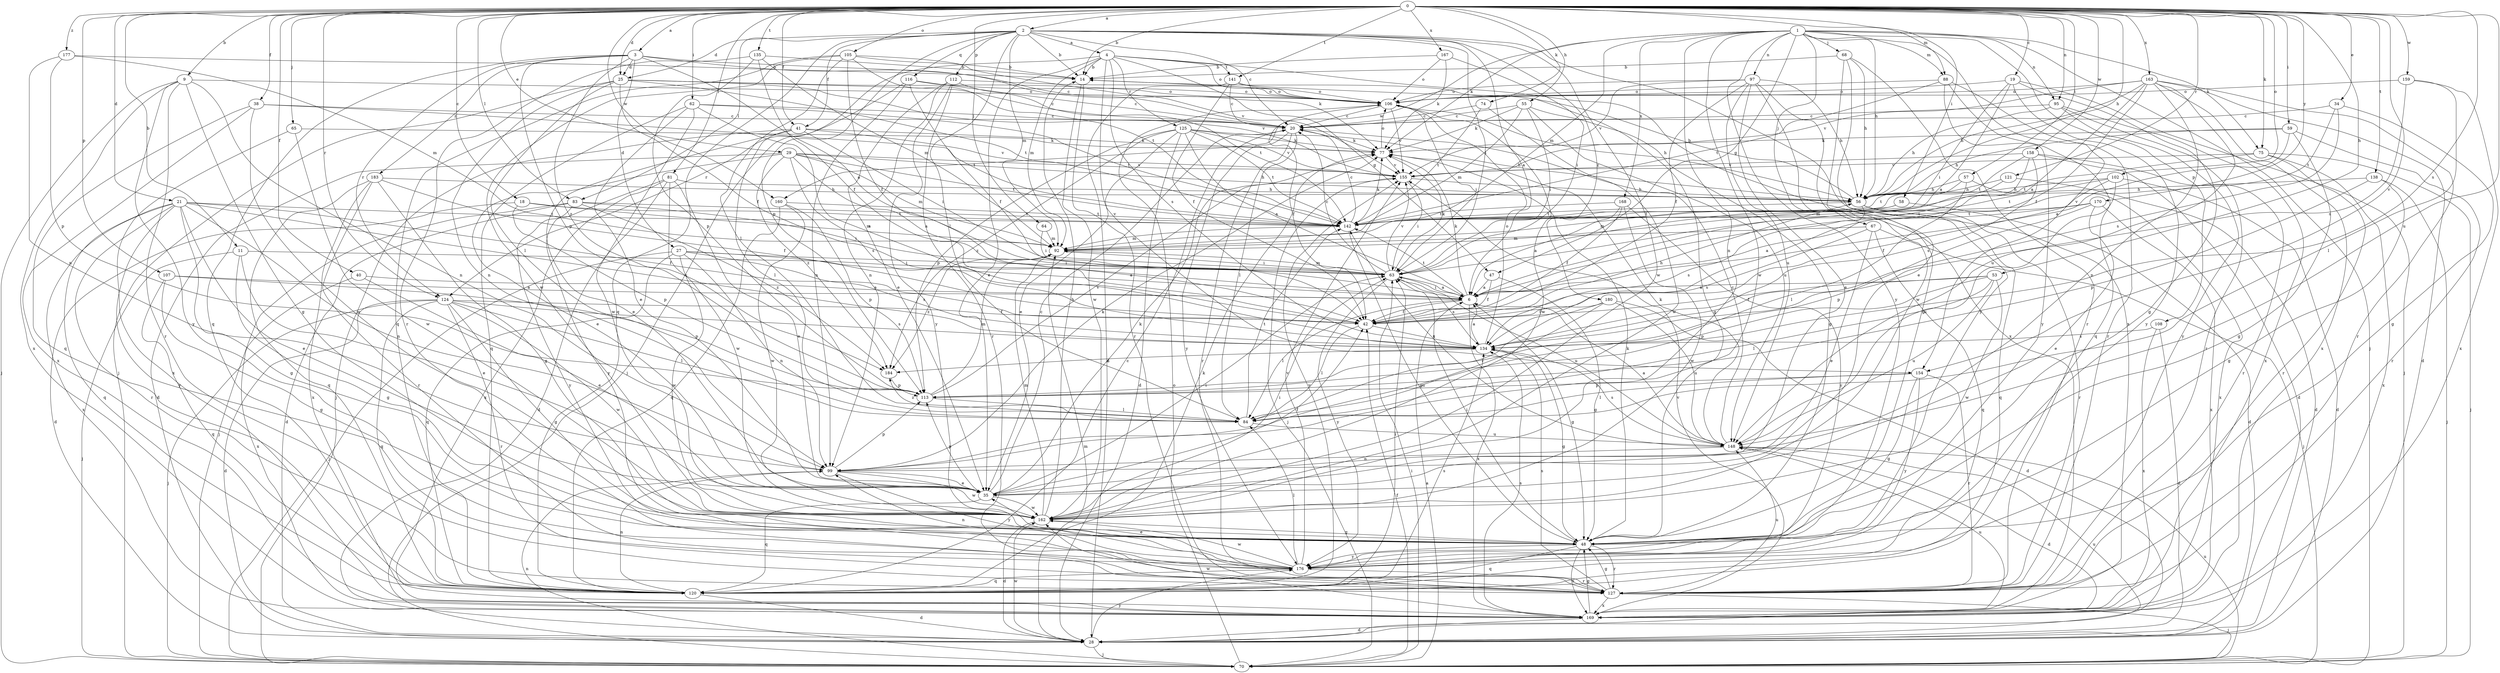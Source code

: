 strict digraph  {
0;
1;
2;
3;
4;
6;
9;
11;
14;
18;
19;
20;
21;
25;
27;
28;
29;
34;
35;
38;
40;
41;
42;
47;
48;
53;
55;
56;
57;
58;
59;
62;
63;
64;
65;
67;
68;
70;
74;
75;
77;
81;
83;
84;
88;
92;
95;
97;
99;
102;
105;
106;
107;
108;
112;
113;
116;
120;
121;
124;
125;
127;
134;
135;
138;
141;
142;
148;
154;
155;
158;
159;
160;
162;
163;
167;
168;
169;
170;
176;
177;
180;
183;
184;
0 -> 2  [label=a];
0 -> 3  [label=a];
0 -> 9  [label=b];
0 -> 11  [label=b];
0 -> 14  [label=b];
0 -> 18  [label=c];
0 -> 19  [label=c];
0 -> 21  [label=d];
0 -> 25  [label=d];
0 -> 29  [label=e];
0 -> 34  [label=e];
0 -> 38  [label=f];
0 -> 40  [label=f];
0 -> 41  [label=f];
0 -> 53  [label=h];
0 -> 55  [label=h];
0 -> 56  [label=h];
0 -> 57  [label=i];
0 -> 58  [label=i];
0 -> 59  [label=i];
0 -> 62  [label=i];
0 -> 64  [label=j];
0 -> 65  [label=j];
0 -> 74  [label=k];
0 -> 75  [label=k];
0 -> 81  [label=l];
0 -> 83  [label=l];
0 -> 88  [label=m];
0 -> 95  [label=n];
0 -> 102  [label=o];
0 -> 105  [label=o];
0 -> 107  [label=p];
0 -> 121  [label=r];
0 -> 124  [label=r];
0 -> 134  [label=s];
0 -> 135  [label=t];
0 -> 138  [label=t];
0 -> 141  [label=t];
0 -> 148  [label=u];
0 -> 154  [label=v];
0 -> 158  [label=w];
0 -> 159  [label=w];
0 -> 160  [label=w];
0 -> 163  [label=x];
0 -> 167  [label=x];
0 -> 170  [label=y];
0 -> 177  [label=z];
1 -> 47  [label=g];
1 -> 56  [label=h];
1 -> 67  [label=j];
1 -> 68  [label=j];
1 -> 70  [label=j];
1 -> 75  [label=k];
1 -> 77  [label=k];
1 -> 88  [label=m];
1 -> 92  [label=m];
1 -> 95  [label=n];
1 -> 97  [label=n];
1 -> 99  [label=n];
1 -> 108  [label=p];
1 -> 154  [label=v];
1 -> 160  [label=w];
1 -> 162  [label=w];
1 -> 168  [label=x];
1 -> 176  [label=y];
2 -> 4  [label=a];
2 -> 6  [label=a];
2 -> 14  [label=b];
2 -> 20  [label=c];
2 -> 25  [label=d];
2 -> 41  [label=f];
2 -> 63  [label=i];
2 -> 83  [label=l];
2 -> 84  [label=l];
2 -> 92  [label=m];
2 -> 112  [label=p];
2 -> 113  [label=p];
2 -> 116  [label=q];
2 -> 120  [label=q];
2 -> 162  [label=w];
2 -> 169  [label=x];
2 -> 180  [label=z];
3 -> 6  [label=a];
3 -> 20  [label=c];
3 -> 25  [label=d];
3 -> 27  [label=d];
3 -> 77  [label=k];
3 -> 113  [label=p];
3 -> 120  [label=q];
3 -> 124  [label=r];
3 -> 183  [label=z];
3 -> 184  [label=z];
4 -> 14  [label=b];
4 -> 35  [label=e];
4 -> 47  [label=g];
4 -> 92  [label=m];
4 -> 106  [label=o];
4 -> 124  [label=r];
4 -> 125  [label=r];
4 -> 134  [label=s];
4 -> 141  [label=t];
4 -> 154  [label=v];
4 -> 169  [label=x];
6 -> 42  [label=f];
6 -> 48  [label=g];
6 -> 63  [label=i];
6 -> 77  [label=k];
6 -> 84  [label=l];
6 -> 142  [label=t];
6 -> 169  [label=x];
9 -> 48  [label=g];
9 -> 70  [label=j];
9 -> 99  [label=n];
9 -> 106  [label=o];
9 -> 127  [label=r];
9 -> 169  [label=x];
9 -> 176  [label=y];
11 -> 35  [label=e];
11 -> 48  [label=g];
11 -> 63  [label=i];
11 -> 70  [label=j];
14 -> 106  [label=o];
14 -> 127  [label=r];
14 -> 162  [label=w];
18 -> 28  [label=d];
18 -> 92  [label=m];
18 -> 113  [label=p];
18 -> 142  [label=t];
19 -> 6  [label=a];
19 -> 48  [label=g];
19 -> 63  [label=i];
19 -> 70  [label=j];
19 -> 106  [label=o];
19 -> 176  [label=y];
20 -> 77  [label=k];
20 -> 84  [label=l];
20 -> 127  [label=r];
20 -> 176  [label=y];
21 -> 35  [label=e];
21 -> 42  [label=f];
21 -> 48  [label=g];
21 -> 99  [label=n];
21 -> 120  [label=q];
21 -> 127  [label=r];
21 -> 134  [label=s];
21 -> 142  [label=t];
21 -> 169  [label=x];
21 -> 176  [label=y];
25 -> 20  [label=c];
25 -> 42  [label=f];
25 -> 70  [label=j];
25 -> 84  [label=l];
25 -> 99  [label=n];
25 -> 106  [label=o];
25 -> 142  [label=t];
25 -> 155  [label=v];
27 -> 6  [label=a];
27 -> 63  [label=i];
27 -> 70  [label=j];
27 -> 99  [label=n];
27 -> 120  [label=q];
27 -> 134  [label=s];
27 -> 162  [label=w];
28 -> 70  [label=j];
28 -> 92  [label=m];
28 -> 148  [label=u];
28 -> 162  [label=w];
28 -> 176  [label=y];
29 -> 6  [label=a];
29 -> 28  [label=d];
29 -> 35  [label=e];
29 -> 56  [label=h];
29 -> 92  [label=m];
29 -> 134  [label=s];
29 -> 142  [label=t];
29 -> 155  [label=v];
29 -> 184  [label=z];
34 -> 20  [label=c];
34 -> 48  [label=g];
34 -> 134  [label=s];
34 -> 142  [label=t];
35 -> 20  [label=c];
35 -> 42  [label=f];
35 -> 63  [label=i];
35 -> 77  [label=k];
35 -> 113  [label=p];
35 -> 120  [label=q];
35 -> 162  [label=w];
38 -> 20  [label=c];
38 -> 120  [label=q];
38 -> 142  [label=t];
38 -> 162  [label=w];
38 -> 169  [label=x];
40 -> 6  [label=a];
40 -> 35  [label=e];
40 -> 169  [label=x];
41 -> 35  [label=e];
41 -> 63  [label=i];
41 -> 70  [label=j];
41 -> 77  [label=k];
41 -> 84  [label=l];
41 -> 155  [label=v];
42 -> 56  [label=h];
42 -> 84  [label=l];
42 -> 134  [label=s];
47 -> 6  [label=a];
47 -> 42  [label=f];
47 -> 48  [label=g];
48 -> 63  [label=i];
48 -> 77  [label=k];
48 -> 120  [label=q];
48 -> 127  [label=r];
48 -> 169  [label=x];
48 -> 176  [label=y];
53 -> 6  [label=a];
53 -> 42  [label=f];
53 -> 84  [label=l];
53 -> 113  [label=p];
53 -> 148  [label=u];
53 -> 162  [label=w];
55 -> 20  [label=c];
55 -> 48  [label=g];
55 -> 63  [label=i];
55 -> 77  [label=k];
55 -> 92  [label=m];
55 -> 148  [label=u];
56 -> 14  [label=b];
56 -> 120  [label=q];
56 -> 127  [label=r];
56 -> 134  [label=s];
56 -> 142  [label=t];
57 -> 56  [label=h];
57 -> 84  [label=l];
57 -> 142  [label=t];
57 -> 169  [label=x];
58 -> 28  [label=d];
58 -> 92  [label=m];
58 -> 142  [label=t];
59 -> 6  [label=a];
59 -> 48  [label=g];
59 -> 56  [label=h];
59 -> 77  [label=k];
59 -> 127  [label=r];
62 -> 20  [label=c];
62 -> 35  [label=e];
62 -> 120  [label=q];
62 -> 134  [label=s];
62 -> 142  [label=t];
62 -> 162  [label=w];
63 -> 6  [label=a];
63 -> 20  [label=c];
63 -> 77  [label=k];
63 -> 92  [label=m];
63 -> 134  [label=s];
63 -> 148  [label=u];
63 -> 155  [label=v];
63 -> 176  [label=y];
64 -> 63  [label=i];
64 -> 92  [label=m];
65 -> 77  [label=k];
65 -> 162  [label=w];
65 -> 169  [label=x];
67 -> 35  [label=e];
67 -> 70  [label=j];
67 -> 92  [label=m];
67 -> 120  [label=q];
67 -> 134  [label=s];
68 -> 14  [label=b];
68 -> 35  [label=e];
68 -> 56  [label=h];
68 -> 127  [label=r];
68 -> 176  [label=y];
70 -> 6  [label=a];
70 -> 42  [label=f];
70 -> 63  [label=i];
70 -> 99  [label=n];
70 -> 106  [label=o];
70 -> 148  [label=u];
74 -> 20  [label=c];
74 -> 142  [label=t];
74 -> 162  [label=w];
75 -> 70  [label=j];
75 -> 127  [label=r];
75 -> 142  [label=t];
75 -> 155  [label=v];
75 -> 169  [label=x];
77 -> 106  [label=o];
77 -> 155  [label=v];
81 -> 28  [label=d];
81 -> 35  [label=e];
81 -> 56  [label=h];
81 -> 162  [label=w];
81 -> 169  [label=x];
81 -> 176  [label=y];
83 -> 28  [label=d];
83 -> 63  [label=i];
83 -> 70  [label=j];
83 -> 142  [label=t];
83 -> 176  [label=y];
83 -> 184  [label=z];
84 -> 142  [label=t];
84 -> 148  [label=u];
84 -> 184  [label=z];
88 -> 106  [label=o];
88 -> 120  [label=q];
88 -> 127  [label=r];
88 -> 142  [label=t];
88 -> 176  [label=y];
92 -> 63  [label=i];
92 -> 184  [label=z];
95 -> 20  [label=c];
95 -> 56  [label=h];
95 -> 127  [label=r];
95 -> 169  [label=x];
95 -> 176  [label=y];
97 -> 35  [label=e];
97 -> 42  [label=f];
97 -> 48  [label=g];
97 -> 56  [label=h];
97 -> 106  [label=o];
97 -> 148  [label=u];
97 -> 155  [label=v];
97 -> 162  [label=w];
99 -> 35  [label=e];
99 -> 77  [label=k];
99 -> 113  [label=p];
99 -> 162  [label=w];
99 -> 176  [label=y];
102 -> 28  [label=d];
102 -> 42  [label=f];
102 -> 56  [label=h];
102 -> 142  [label=t];
102 -> 148  [label=u];
105 -> 14  [label=b];
105 -> 42  [label=f];
105 -> 84  [label=l];
105 -> 120  [label=q];
105 -> 142  [label=t];
105 -> 155  [label=v];
105 -> 162  [label=w];
106 -> 20  [label=c];
106 -> 42  [label=f];
106 -> 56  [label=h];
106 -> 63  [label=i];
106 -> 155  [label=v];
106 -> 162  [label=w];
107 -> 6  [label=a];
107 -> 48  [label=g];
107 -> 113  [label=p];
107 -> 120  [label=q];
108 -> 28  [label=d];
108 -> 134  [label=s];
108 -> 169  [label=x];
112 -> 35  [label=e];
112 -> 99  [label=n];
112 -> 106  [label=o];
112 -> 127  [label=r];
112 -> 142  [label=t];
112 -> 176  [label=y];
113 -> 84  [label=l];
113 -> 92  [label=m];
113 -> 155  [label=v];
116 -> 20  [label=c];
116 -> 42  [label=f];
116 -> 70  [label=j];
116 -> 99  [label=n];
116 -> 106  [label=o];
120 -> 20  [label=c];
120 -> 28  [label=d];
120 -> 63  [label=i];
120 -> 77  [label=k];
120 -> 99  [label=n];
120 -> 134  [label=s];
120 -> 155  [label=v];
121 -> 28  [label=d];
121 -> 56  [label=h];
121 -> 92  [label=m];
124 -> 28  [label=d];
124 -> 42  [label=f];
124 -> 48  [label=g];
124 -> 70  [label=j];
124 -> 84  [label=l];
124 -> 120  [label=q];
124 -> 127  [label=r];
124 -> 134  [label=s];
124 -> 162  [label=w];
125 -> 6  [label=a];
125 -> 28  [label=d];
125 -> 35  [label=e];
125 -> 56  [label=h];
125 -> 77  [label=k];
125 -> 113  [label=p];
125 -> 142  [label=t];
125 -> 155  [label=v];
125 -> 184  [label=z];
127 -> 48  [label=g];
127 -> 70  [label=j];
127 -> 134  [label=s];
127 -> 148  [label=u];
127 -> 169  [label=x];
134 -> 6  [label=a];
134 -> 48  [label=g];
134 -> 106  [label=o];
134 -> 184  [label=z];
135 -> 14  [label=b];
135 -> 42  [label=f];
135 -> 92  [label=m];
135 -> 113  [label=p];
135 -> 127  [label=r];
138 -> 48  [label=g];
138 -> 56  [label=h];
138 -> 70  [label=j];
138 -> 113  [label=p];
141 -> 20  [label=c];
141 -> 28  [label=d];
141 -> 42  [label=f];
141 -> 48  [label=g];
141 -> 106  [label=o];
142 -> 20  [label=c];
142 -> 48  [label=g];
142 -> 77  [label=k];
142 -> 92  [label=m];
148 -> 6  [label=a];
148 -> 20  [label=c];
148 -> 28  [label=d];
148 -> 77  [label=k];
148 -> 99  [label=n];
148 -> 134  [label=s];
148 -> 142  [label=t];
154 -> 48  [label=g];
154 -> 84  [label=l];
154 -> 113  [label=p];
154 -> 127  [label=r];
154 -> 176  [label=y];
155 -> 56  [label=h];
155 -> 63  [label=i];
155 -> 70  [label=j];
158 -> 28  [label=d];
158 -> 63  [label=i];
158 -> 127  [label=r];
158 -> 134  [label=s];
158 -> 142  [label=t];
158 -> 155  [label=v];
159 -> 84  [label=l];
159 -> 106  [label=o];
159 -> 134  [label=s];
159 -> 169  [label=x];
160 -> 113  [label=p];
160 -> 120  [label=q];
160 -> 142  [label=t];
160 -> 162  [label=w];
162 -> 14  [label=b];
162 -> 28  [label=d];
162 -> 48  [label=g];
162 -> 63  [label=i];
162 -> 92  [label=m];
163 -> 6  [label=a];
163 -> 28  [label=d];
163 -> 42  [label=f];
163 -> 56  [label=h];
163 -> 99  [label=n];
163 -> 106  [label=o];
163 -> 127  [label=r];
163 -> 148  [label=u];
163 -> 155  [label=v];
163 -> 169  [label=x];
167 -> 14  [label=b];
167 -> 63  [label=i];
167 -> 77  [label=k];
167 -> 106  [label=o];
168 -> 6  [label=a];
168 -> 42  [label=f];
168 -> 142  [label=t];
168 -> 162  [label=w];
168 -> 176  [label=y];
169 -> 28  [label=d];
169 -> 48  [label=g];
169 -> 134  [label=s];
169 -> 148  [label=u];
169 -> 155  [label=v];
169 -> 162  [label=w];
170 -> 6  [label=a];
170 -> 35  [label=e];
170 -> 113  [label=p];
170 -> 142  [label=t];
170 -> 169  [label=x];
176 -> 35  [label=e];
176 -> 84  [label=l];
176 -> 99  [label=n];
176 -> 120  [label=q];
176 -> 127  [label=r];
176 -> 155  [label=v];
176 -> 162  [label=w];
177 -> 14  [label=b];
177 -> 92  [label=m];
177 -> 99  [label=n];
177 -> 113  [label=p];
180 -> 28  [label=d];
180 -> 42  [label=f];
180 -> 84  [label=l];
180 -> 99  [label=n];
180 -> 148  [label=u];
183 -> 42  [label=f];
183 -> 48  [label=g];
183 -> 56  [label=h];
183 -> 120  [label=q];
183 -> 127  [label=r];
183 -> 169  [label=x];
184 -> 113  [label=p];
}
